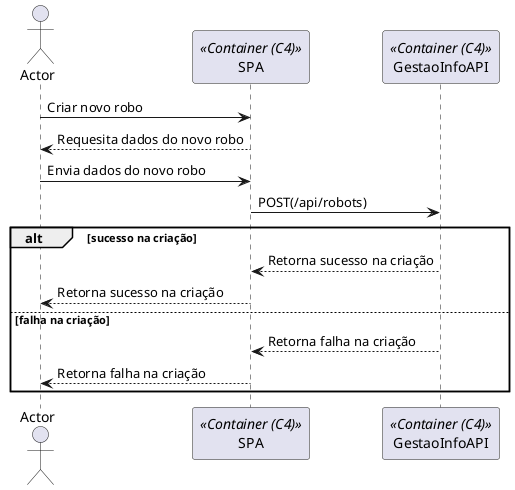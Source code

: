 @startuml

actor Actor as Actor
participant "SPA" as Container <<Container (C4)>>
participant "GestaoInfoAPI" as API <<Container (C4)>>

Actor -> Container: Criar novo robo
Container --> Actor: Requesita dados do novo robo

Actor -> Container: Envia dados do novo robo
Container -> API: POST(/api/robots)

alt sucesso na criação
    API --> Container: Retorna sucesso na criação
    Container --> Actor: Retorna sucesso na criação
else falha na criação
    API --> Container: Retorna falha na criação
    Container --> Actor: Retorna falha na criação
end

@enduml
